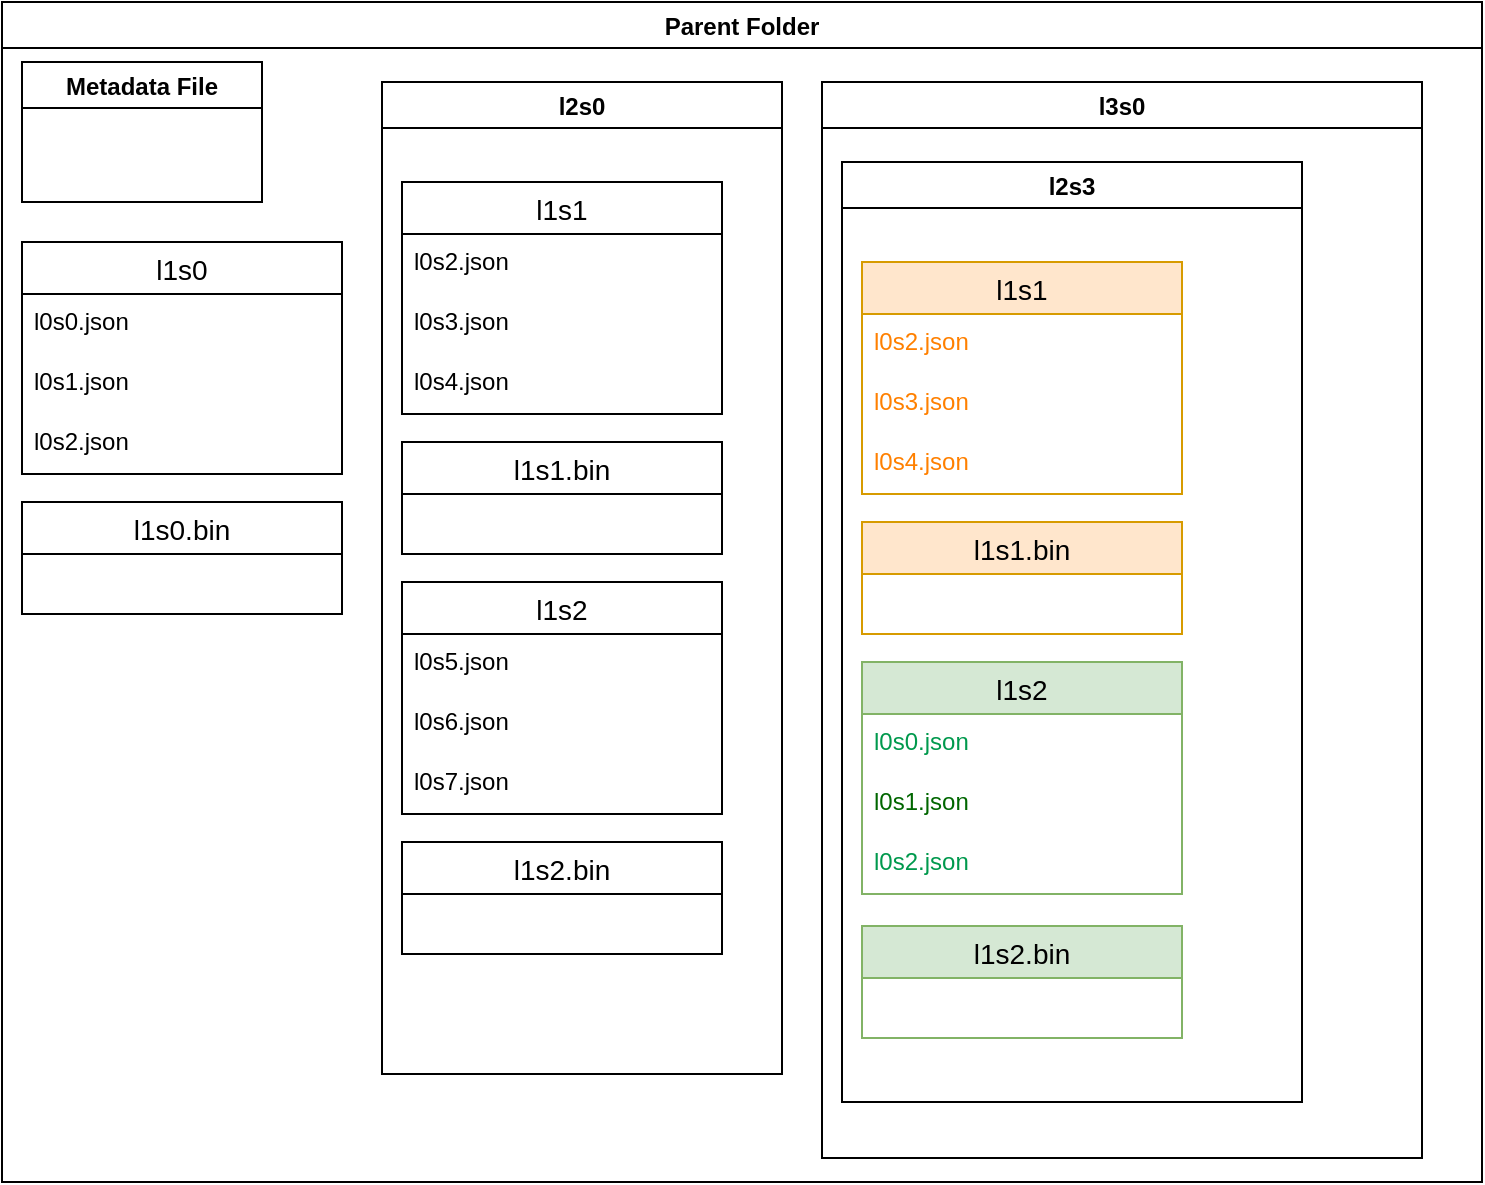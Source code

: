 <mxfile scale="1" border="0" version="24.7.17">
  <diagram id="R2lEEEUBdFMjLlhIrx00" name="Page-1">
    <mxGraphModel dx="784" dy="770" grid="1" gridSize="10" guides="1" tooltips="1" connect="1" arrows="1" fold="1" page="1" pageScale="1" pageWidth="850" pageHeight="1100" math="0" shadow="0" extFonts="Permanent Marker^https://fonts.googleapis.com/css?family=Permanent+Marker">
      <root>
        <mxCell id="0" />
        <mxCell id="1" parent="0" />
        <mxCell id="LrgFrGgnKRn9gnrKyvN1-1" value="Parent Folder" style="swimlane;" parent="1" vertex="1">
          <mxGeometry x="30" y="30" width="740" height="590" as="geometry" />
        </mxCell>
        <mxCell id="LrgFrGgnKRn9gnrKyvN1-2" value="Metadata File" style="swimlane;" parent="LrgFrGgnKRn9gnrKyvN1-1" vertex="1">
          <mxGeometry x="10" y="30" width="120" height="70" as="geometry" />
        </mxCell>
        <mxCell id="LrgFrGgnKRn9gnrKyvN1-5" value="l1s0" style="swimlane;fontStyle=0;childLayout=stackLayout;horizontal=1;startSize=26;horizontalStack=0;resizeParent=1;resizeParentMax=0;resizeLast=0;collapsible=1;marginBottom=0;align=center;fontSize=14;" parent="LrgFrGgnKRn9gnrKyvN1-1" vertex="1">
          <mxGeometry x="10" y="120" width="160" height="116" as="geometry" />
        </mxCell>
        <mxCell id="LrgFrGgnKRn9gnrKyvN1-6" value="l0s0.json" style="text;strokeColor=none;fillColor=none;spacingLeft=4;spacingRight=4;overflow=hidden;rotatable=0;points=[[0,0.5],[1,0.5]];portConstraint=eastwest;fontSize=12;whiteSpace=wrap;html=1;" parent="LrgFrGgnKRn9gnrKyvN1-5" vertex="1">
          <mxGeometry y="26" width="160" height="30" as="geometry" />
        </mxCell>
        <mxCell id="LrgFrGgnKRn9gnrKyvN1-7" value="l0s1.json" style="text;strokeColor=none;fillColor=none;spacingLeft=4;spacingRight=4;overflow=hidden;rotatable=0;points=[[0,0.5],[1,0.5]];portConstraint=eastwest;fontSize=12;whiteSpace=wrap;html=1;" parent="LrgFrGgnKRn9gnrKyvN1-5" vertex="1">
          <mxGeometry y="56" width="160" height="30" as="geometry" />
        </mxCell>
        <mxCell id="LrgFrGgnKRn9gnrKyvN1-8" value="l0s2.json" style="text;strokeColor=none;fillColor=none;spacingLeft=4;spacingRight=4;overflow=hidden;rotatable=0;points=[[0,0.5],[1,0.5]];portConstraint=eastwest;fontSize=12;whiteSpace=wrap;html=1;" parent="LrgFrGgnKRn9gnrKyvN1-5" vertex="1">
          <mxGeometry y="86" width="160" height="30" as="geometry" />
        </mxCell>
        <mxCell id="LrgFrGgnKRn9gnrKyvN1-13" value="l2s0" style="swimlane;" parent="LrgFrGgnKRn9gnrKyvN1-1" vertex="1">
          <mxGeometry x="190" y="40" width="200" height="496" as="geometry" />
        </mxCell>
        <mxCell id="LrgFrGgnKRn9gnrKyvN1-14" value="l1s1" style="swimlane;fontStyle=0;childLayout=stackLayout;horizontal=1;startSize=26;horizontalStack=0;resizeParent=1;resizeParentMax=0;resizeLast=0;collapsible=1;marginBottom=0;align=center;fontSize=14;" parent="LrgFrGgnKRn9gnrKyvN1-13" vertex="1">
          <mxGeometry x="10" y="50" width="160" height="116" as="geometry" />
        </mxCell>
        <mxCell id="LrgFrGgnKRn9gnrKyvN1-15" value="l0s2.json" style="text;strokeColor=none;fillColor=none;spacingLeft=4;spacingRight=4;overflow=hidden;rotatable=0;points=[[0,0.5],[1,0.5]];portConstraint=eastwest;fontSize=12;whiteSpace=wrap;html=1;" parent="LrgFrGgnKRn9gnrKyvN1-14" vertex="1">
          <mxGeometry y="26" width="160" height="30" as="geometry" />
        </mxCell>
        <mxCell id="LrgFrGgnKRn9gnrKyvN1-16" value="l0s3.json" style="text;strokeColor=none;fillColor=none;spacingLeft=4;spacingRight=4;overflow=hidden;rotatable=0;points=[[0,0.5],[1,0.5]];portConstraint=eastwest;fontSize=12;whiteSpace=wrap;html=1;" parent="LrgFrGgnKRn9gnrKyvN1-14" vertex="1">
          <mxGeometry y="56" width="160" height="30" as="geometry" />
        </mxCell>
        <mxCell id="LrgFrGgnKRn9gnrKyvN1-17" value="l0s4.json" style="text;strokeColor=none;fillColor=none;spacingLeft=4;spacingRight=4;overflow=hidden;rotatable=0;points=[[0,0.5],[1,0.5]];portConstraint=eastwest;fontSize=12;whiteSpace=wrap;html=1;" parent="LrgFrGgnKRn9gnrKyvN1-14" vertex="1">
          <mxGeometry y="86" width="160" height="30" as="geometry" />
        </mxCell>
        <mxCell id="LrgFrGgnKRn9gnrKyvN1-19" value="l1s2" style="swimlane;fontStyle=0;childLayout=stackLayout;horizontal=1;startSize=26;horizontalStack=0;resizeParent=1;resizeParentMax=0;resizeLast=0;collapsible=1;marginBottom=0;align=center;fontSize=14;" parent="LrgFrGgnKRn9gnrKyvN1-13" vertex="1">
          <mxGeometry x="10" y="250" width="160" height="116" as="geometry" />
        </mxCell>
        <mxCell id="LrgFrGgnKRn9gnrKyvN1-20" value="l0s5.json" style="text;strokeColor=none;fillColor=none;spacingLeft=4;spacingRight=4;overflow=hidden;rotatable=0;points=[[0,0.5],[1,0.5]];portConstraint=eastwest;fontSize=12;whiteSpace=wrap;html=1;" parent="LrgFrGgnKRn9gnrKyvN1-19" vertex="1">
          <mxGeometry y="26" width="160" height="30" as="geometry" />
        </mxCell>
        <mxCell id="LrgFrGgnKRn9gnrKyvN1-21" value="l0s6.json" style="text;strokeColor=none;fillColor=none;spacingLeft=4;spacingRight=4;overflow=hidden;rotatable=0;points=[[0,0.5],[1,0.5]];portConstraint=eastwest;fontSize=12;whiteSpace=wrap;html=1;" parent="LrgFrGgnKRn9gnrKyvN1-19" vertex="1">
          <mxGeometry y="56" width="160" height="30" as="geometry" />
        </mxCell>
        <mxCell id="LrgFrGgnKRn9gnrKyvN1-22" value="l0s7.json" style="text;strokeColor=none;fillColor=none;spacingLeft=4;spacingRight=4;overflow=hidden;rotatable=0;points=[[0,0.5],[1,0.5]];portConstraint=eastwest;fontSize=12;whiteSpace=wrap;html=1;" parent="LrgFrGgnKRn9gnrKyvN1-19" vertex="1">
          <mxGeometry y="86" width="160" height="30" as="geometry" />
        </mxCell>
        <mxCell id="Tw0wBjhd14NXk4RPpyGM-5" value="l1s1.bin" style="swimlane;fontStyle=0;childLayout=stackLayout;horizontal=1;startSize=26;horizontalStack=0;resizeParent=1;resizeParentMax=0;resizeLast=0;collapsible=1;marginBottom=0;align=center;fontSize=14;" vertex="1" parent="LrgFrGgnKRn9gnrKyvN1-13">
          <mxGeometry x="10" y="180" width="160" height="56" as="geometry" />
        </mxCell>
        <mxCell id="Tw0wBjhd14NXk4RPpyGM-9" value="l1s2.bin" style="swimlane;fontStyle=0;childLayout=stackLayout;horizontal=1;startSize=26;horizontalStack=0;resizeParent=1;resizeParentMax=0;resizeLast=0;collapsible=1;marginBottom=0;align=center;fontSize=14;" vertex="1" parent="LrgFrGgnKRn9gnrKyvN1-13">
          <mxGeometry x="10" y="380" width="160" height="56" as="geometry" />
        </mxCell>
        <mxCell id="LrgFrGgnKRn9gnrKyvN1-23" value="l3s0" style="swimlane;" parent="LrgFrGgnKRn9gnrKyvN1-1" vertex="1">
          <mxGeometry x="410" y="40" width="300" height="538" as="geometry" />
        </mxCell>
        <mxCell id="LrgFrGgnKRn9gnrKyvN1-32" value="l2s3" style="swimlane;" parent="LrgFrGgnKRn9gnrKyvN1-23" vertex="1">
          <mxGeometry x="10" y="40" width="230" height="470" as="geometry" />
        </mxCell>
        <mxCell id="LrgFrGgnKRn9gnrKyvN1-33" value="l1s1" style="swimlane;fontStyle=0;childLayout=stackLayout;horizontal=1;startSize=26;horizontalStack=0;resizeParent=1;resizeParentMax=0;resizeLast=0;collapsible=1;marginBottom=0;align=center;fontSize=14;fillColor=#ffe6cc;strokeColor=#d79b00;" parent="LrgFrGgnKRn9gnrKyvN1-32" vertex="1">
          <mxGeometry x="10" y="50" width="160" height="116" as="geometry" />
        </mxCell>
        <mxCell id="LrgFrGgnKRn9gnrKyvN1-34" value="l0s2.json" style="text;strokeColor=none;fillColor=none;spacingLeft=4;spacingRight=4;overflow=hidden;rotatable=0;points=[[0,0.5],[1,0.5]];portConstraint=eastwest;fontSize=12;whiteSpace=wrap;html=1;fontColor=#FF8000;" parent="LrgFrGgnKRn9gnrKyvN1-33" vertex="1">
          <mxGeometry y="26" width="160" height="30" as="geometry" />
        </mxCell>
        <mxCell id="LrgFrGgnKRn9gnrKyvN1-35" value="l0s3.json" style="text;strokeColor=none;fillColor=none;spacingLeft=4;spacingRight=4;overflow=hidden;rotatable=0;points=[[0,0.5],[1,0.5]];portConstraint=eastwest;fontSize=12;whiteSpace=wrap;html=1;fontColor=#FF8000;" parent="LrgFrGgnKRn9gnrKyvN1-33" vertex="1">
          <mxGeometry y="56" width="160" height="30" as="geometry" />
        </mxCell>
        <mxCell id="LrgFrGgnKRn9gnrKyvN1-36" value="l0s4.json" style="text;strokeColor=none;fillColor=none;spacingLeft=4;spacingRight=4;overflow=hidden;rotatable=0;points=[[0,0.5],[1,0.5]];portConstraint=eastwest;fontSize=12;whiteSpace=wrap;html=1;fontColor=#FF8000;" parent="LrgFrGgnKRn9gnrKyvN1-33" vertex="1">
          <mxGeometry y="86" width="160" height="30" as="geometry" />
        </mxCell>
        <mxCell id="LrgFrGgnKRn9gnrKyvN1-37" value="l1s2" style="swimlane;fontStyle=0;childLayout=stackLayout;horizontal=1;startSize=26;horizontalStack=0;resizeParent=1;resizeParentMax=0;resizeLast=0;collapsible=1;marginBottom=0;align=center;fontSize=14;fillColor=#d5e8d4;strokeColor=#82b366;" parent="LrgFrGgnKRn9gnrKyvN1-32" vertex="1">
          <mxGeometry x="10" y="250" width="160" height="116" as="geometry" />
        </mxCell>
        <mxCell id="LrgFrGgnKRn9gnrKyvN1-38" value="l0s0.json" style="text;strokeColor=none;fillColor=none;spacingLeft=4;spacingRight=4;overflow=hidden;rotatable=0;points=[[0,0.5],[1,0.5]];portConstraint=eastwest;fontSize=12;whiteSpace=wrap;html=1;fontColor=#00994D;" parent="LrgFrGgnKRn9gnrKyvN1-37" vertex="1">
          <mxGeometry y="26" width="160" height="30" as="geometry" />
        </mxCell>
        <mxCell id="LrgFrGgnKRn9gnrKyvN1-39" value="l0s1.json" style="text;strokeColor=none;fillColor=none;spacingLeft=4;spacingRight=4;overflow=hidden;rotatable=0;points=[[0,0.5],[1,0.5]];portConstraint=eastwest;fontSize=12;whiteSpace=wrap;html=1;fontColor=#006600;" parent="LrgFrGgnKRn9gnrKyvN1-37" vertex="1">
          <mxGeometry y="56" width="160" height="30" as="geometry" />
        </mxCell>
        <mxCell id="LrgFrGgnKRn9gnrKyvN1-40" value="l0s2.json" style="text;strokeColor=none;fillColor=none;spacingLeft=4;spacingRight=4;overflow=hidden;rotatable=0;points=[[0,0.5],[1,0.5]];portConstraint=eastwest;fontSize=12;whiteSpace=wrap;html=1;fontColor=#00994D;" parent="LrgFrGgnKRn9gnrKyvN1-37" vertex="1">
          <mxGeometry y="86" width="160" height="30" as="geometry" />
        </mxCell>
        <mxCell id="Tw0wBjhd14NXk4RPpyGM-13" value="l1s1.bin" style="swimlane;fontStyle=0;childLayout=stackLayout;horizontal=1;startSize=26;horizontalStack=0;resizeParent=1;resizeParentMax=0;resizeLast=0;collapsible=1;marginBottom=0;align=center;fontSize=14;fillColor=#ffe6cc;strokeColor=#d79b00;" vertex="1" parent="LrgFrGgnKRn9gnrKyvN1-32">
          <mxGeometry x="10" y="180" width="160" height="56" as="geometry" />
        </mxCell>
        <mxCell id="Tw0wBjhd14NXk4RPpyGM-17" value="l1s2.bin" style="swimlane;fontStyle=0;childLayout=stackLayout;horizontal=1;startSize=26;horizontalStack=0;resizeParent=1;resizeParentMax=0;resizeLast=0;collapsible=1;marginBottom=0;align=center;fontSize=14;fillColor=#d5e8d4;strokeColor=#82b366;" vertex="1" parent="LrgFrGgnKRn9gnrKyvN1-32">
          <mxGeometry x="10" y="382" width="160" height="56" as="geometry" />
        </mxCell>
        <mxCell id="Tw0wBjhd14NXk4RPpyGM-1" value="l1s0.bin" style="swimlane;fontStyle=0;childLayout=stackLayout;horizontal=1;startSize=26;horizontalStack=0;resizeParent=1;resizeParentMax=0;resizeLast=0;collapsible=1;marginBottom=0;align=center;fontSize=14;" vertex="1" parent="LrgFrGgnKRn9gnrKyvN1-1">
          <mxGeometry x="10" y="250" width="160" height="56" as="geometry" />
        </mxCell>
      </root>
    </mxGraphModel>
  </diagram>
</mxfile>
